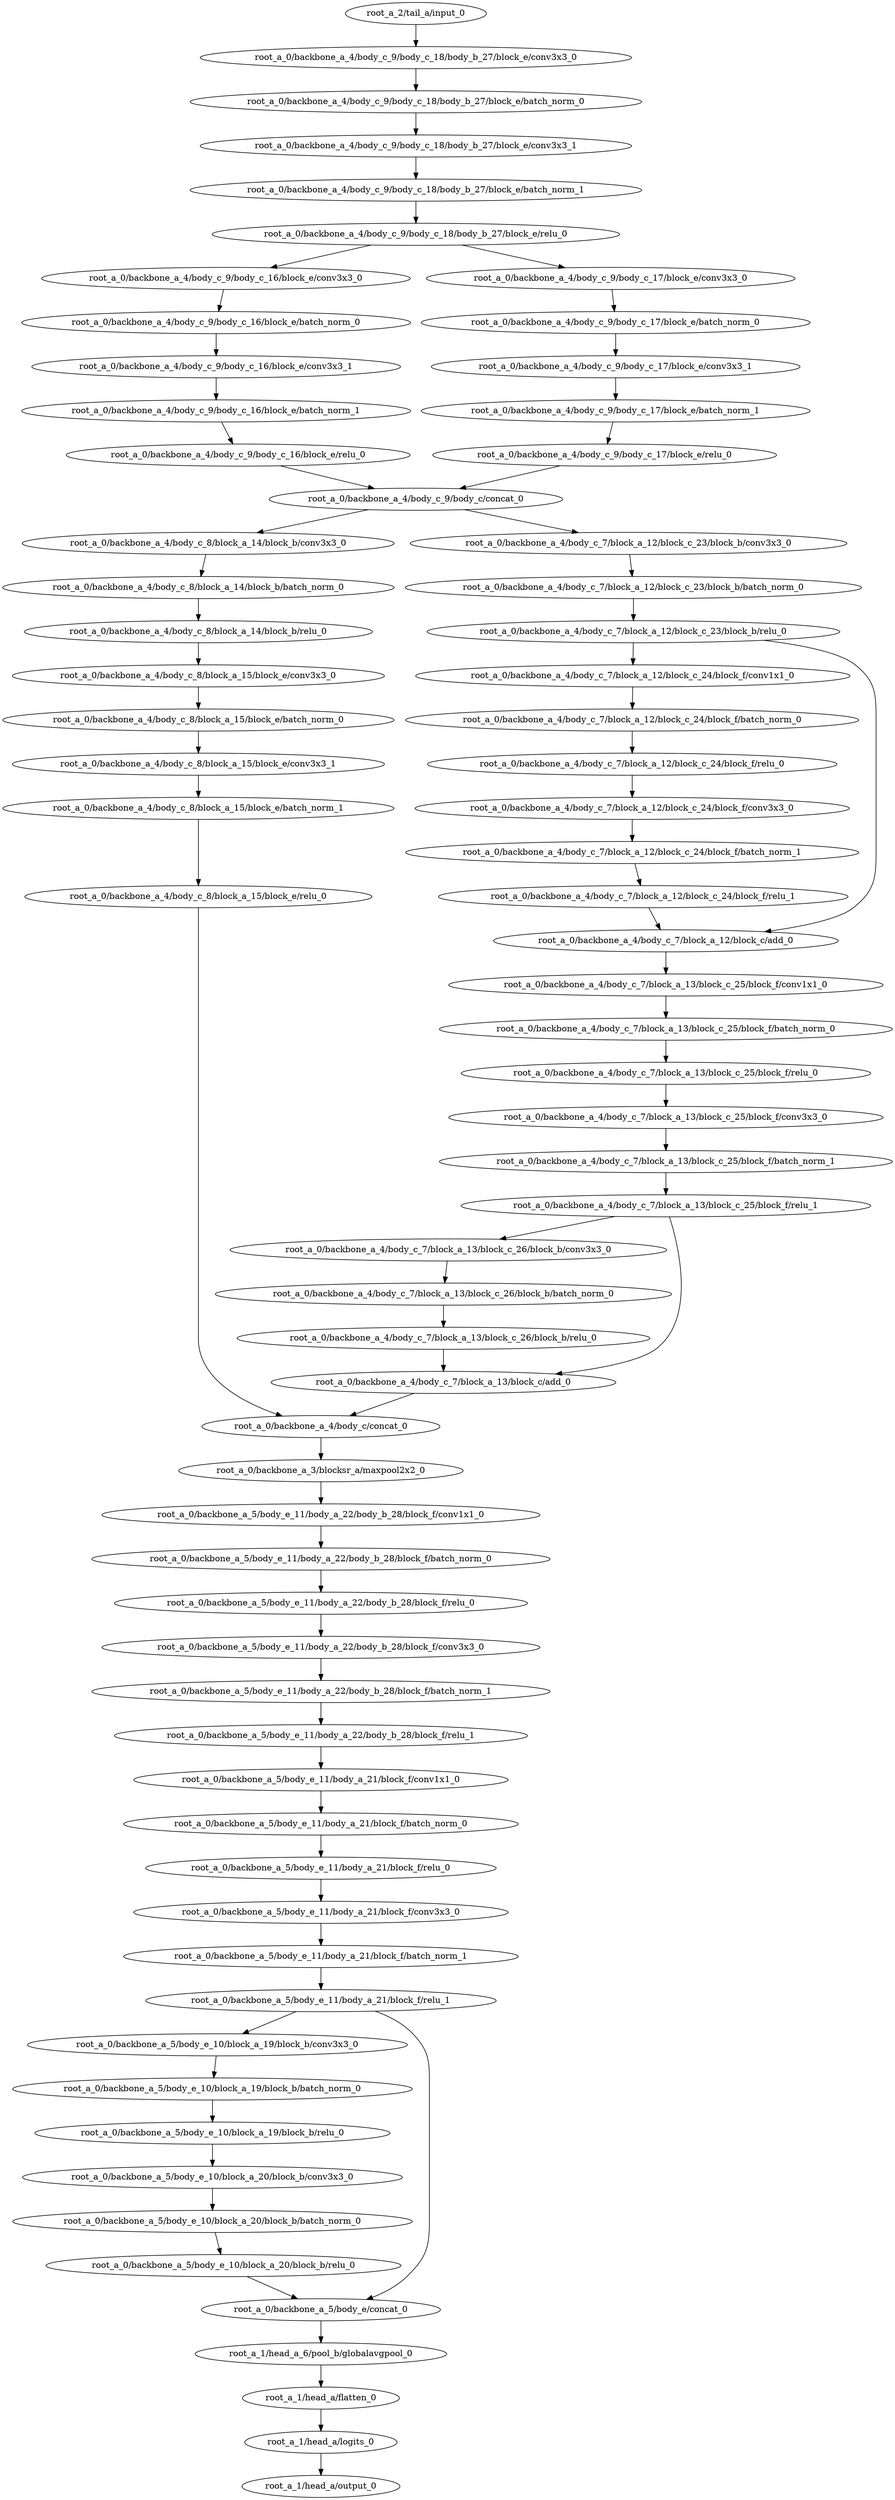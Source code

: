 digraph root_a {
	"root_a_2/tail_a/input_0"
	"root_a_0/backbone_a_4/body_c_9/body_c_18/body_b_27/block_e/conv3x3_0"
	"root_a_0/backbone_a_4/body_c_9/body_c_18/body_b_27/block_e/batch_norm_0"
	"root_a_0/backbone_a_4/body_c_9/body_c_18/body_b_27/block_e/conv3x3_1"
	"root_a_0/backbone_a_4/body_c_9/body_c_18/body_b_27/block_e/batch_norm_1"
	"root_a_0/backbone_a_4/body_c_9/body_c_18/body_b_27/block_e/relu_0"
	"root_a_0/backbone_a_4/body_c_9/body_c_16/block_e/conv3x3_0"
	"root_a_0/backbone_a_4/body_c_9/body_c_16/block_e/batch_norm_0"
	"root_a_0/backbone_a_4/body_c_9/body_c_16/block_e/conv3x3_1"
	"root_a_0/backbone_a_4/body_c_9/body_c_16/block_e/batch_norm_1"
	"root_a_0/backbone_a_4/body_c_9/body_c_16/block_e/relu_0"
	"root_a_0/backbone_a_4/body_c_9/body_c_17/block_e/conv3x3_0"
	"root_a_0/backbone_a_4/body_c_9/body_c_17/block_e/batch_norm_0"
	"root_a_0/backbone_a_4/body_c_9/body_c_17/block_e/conv3x3_1"
	"root_a_0/backbone_a_4/body_c_9/body_c_17/block_e/batch_norm_1"
	"root_a_0/backbone_a_4/body_c_9/body_c_17/block_e/relu_0"
	"root_a_0/backbone_a_4/body_c_9/body_c/concat_0"
	"root_a_0/backbone_a_4/body_c_8/block_a_14/block_b/conv3x3_0"
	"root_a_0/backbone_a_4/body_c_8/block_a_14/block_b/batch_norm_0"
	"root_a_0/backbone_a_4/body_c_8/block_a_14/block_b/relu_0"
	"root_a_0/backbone_a_4/body_c_8/block_a_15/block_e/conv3x3_0"
	"root_a_0/backbone_a_4/body_c_8/block_a_15/block_e/batch_norm_0"
	"root_a_0/backbone_a_4/body_c_8/block_a_15/block_e/conv3x3_1"
	"root_a_0/backbone_a_4/body_c_8/block_a_15/block_e/batch_norm_1"
	"root_a_0/backbone_a_4/body_c_8/block_a_15/block_e/relu_0"
	"root_a_0/backbone_a_4/body_c_7/block_a_12/block_c_23/block_b/conv3x3_0"
	"root_a_0/backbone_a_4/body_c_7/block_a_12/block_c_23/block_b/batch_norm_0"
	"root_a_0/backbone_a_4/body_c_7/block_a_12/block_c_23/block_b/relu_0"
	"root_a_0/backbone_a_4/body_c_7/block_a_12/block_c_24/block_f/conv1x1_0"
	"root_a_0/backbone_a_4/body_c_7/block_a_12/block_c_24/block_f/batch_norm_0"
	"root_a_0/backbone_a_4/body_c_7/block_a_12/block_c_24/block_f/relu_0"
	"root_a_0/backbone_a_4/body_c_7/block_a_12/block_c_24/block_f/conv3x3_0"
	"root_a_0/backbone_a_4/body_c_7/block_a_12/block_c_24/block_f/batch_norm_1"
	"root_a_0/backbone_a_4/body_c_7/block_a_12/block_c_24/block_f/relu_1"
	"root_a_0/backbone_a_4/body_c_7/block_a_12/block_c/add_0"
	"root_a_0/backbone_a_4/body_c_7/block_a_13/block_c_25/block_f/conv1x1_0"
	"root_a_0/backbone_a_4/body_c_7/block_a_13/block_c_25/block_f/batch_norm_0"
	"root_a_0/backbone_a_4/body_c_7/block_a_13/block_c_25/block_f/relu_0"
	"root_a_0/backbone_a_4/body_c_7/block_a_13/block_c_25/block_f/conv3x3_0"
	"root_a_0/backbone_a_4/body_c_7/block_a_13/block_c_25/block_f/batch_norm_1"
	"root_a_0/backbone_a_4/body_c_7/block_a_13/block_c_25/block_f/relu_1"
	"root_a_0/backbone_a_4/body_c_7/block_a_13/block_c_26/block_b/conv3x3_0"
	"root_a_0/backbone_a_4/body_c_7/block_a_13/block_c_26/block_b/batch_norm_0"
	"root_a_0/backbone_a_4/body_c_7/block_a_13/block_c_26/block_b/relu_0"
	"root_a_0/backbone_a_4/body_c_7/block_a_13/block_c/add_0"
	"root_a_0/backbone_a_4/body_c/concat_0"
	"root_a_0/backbone_a_3/blocksr_a/maxpool2x2_0"
	"root_a_0/backbone_a_5/body_e_11/body_a_22/body_b_28/block_f/conv1x1_0"
	"root_a_0/backbone_a_5/body_e_11/body_a_22/body_b_28/block_f/batch_norm_0"
	"root_a_0/backbone_a_5/body_e_11/body_a_22/body_b_28/block_f/relu_0"
	"root_a_0/backbone_a_5/body_e_11/body_a_22/body_b_28/block_f/conv3x3_0"
	"root_a_0/backbone_a_5/body_e_11/body_a_22/body_b_28/block_f/batch_norm_1"
	"root_a_0/backbone_a_5/body_e_11/body_a_22/body_b_28/block_f/relu_1"
	"root_a_0/backbone_a_5/body_e_11/body_a_21/block_f/conv1x1_0"
	"root_a_0/backbone_a_5/body_e_11/body_a_21/block_f/batch_norm_0"
	"root_a_0/backbone_a_5/body_e_11/body_a_21/block_f/relu_0"
	"root_a_0/backbone_a_5/body_e_11/body_a_21/block_f/conv3x3_0"
	"root_a_0/backbone_a_5/body_e_11/body_a_21/block_f/batch_norm_1"
	"root_a_0/backbone_a_5/body_e_11/body_a_21/block_f/relu_1"
	"root_a_0/backbone_a_5/body_e_10/block_a_19/block_b/conv3x3_0"
	"root_a_0/backbone_a_5/body_e_10/block_a_19/block_b/batch_norm_0"
	"root_a_0/backbone_a_5/body_e_10/block_a_19/block_b/relu_0"
	"root_a_0/backbone_a_5/body_e_10/block_a_20/block_b/conv3x3_0"
	"root_a_0/backbone_a_5/body_e_10/block_a_20/block_b/batch_norm_0"
	"root_a_0/backbone_a_5/body_e_10/block_a_20/block_b/relu_0"
	"root_a_0/backbone_a_5/body_e/concat_0"
	"root_a_1/head_a_6/pool_b/globalavgpool_0"
	"root_a_1/head_a/flatten_0"
	"root_a_1/head_a/logits_0"
	"root_a_1/head_a/output_0"

	"root_a_2/tail_a/input_0" -> "root_a_0/backbone_a_4/body_c_9/body_c_18/body_b_27/block_e/conv3x3_0"
	"root_a_0/backbone_a_4/body_c_9/body_c_18/body_b_27/block_e/conv3x3_0" -> "root_a_0/backbone_a_4/body_c_9/body_c_18/body_b_27/block_e/batch_norm_0"
	"root_a_0/backbone_a_4/body_c_9/body_c_18/body_b_27/block_e/batch_norm_0" -> "root_a_0/backbone_a_4/body_c_9/body_c_18/body_b_27/block_e/conv3x3_1"
	"root_a_0/backbone_a_4/body_c_9/body_c_18/body_b_27/block_e/conv3x3_1" -> "root_a_0/backbone_a_4/body_c_9/body_c_18/body_b_27/block_e/batch_norm_1"
	"root_a_0/backbone_a_4/body_c_9/body_c_18/body_b_27/block_e/batch_norm_1" -> "root_a_0/backbone_a_4/body_c_9/body_c_18/body_b_27/block_e/relu_0"
	"root_a_0/backbone_a_4/body_c_9/body_c_18/body_b_27/block_e/relu_0" -> "root_a_0/backbone_a_4/body_c_9/body_c_16/block_e/conv3x3_0"
	"root_a_0/backbone_a_4/body_c_9/body_c_16/block_e/conv3x3_0" -> "root_a_0/backbone_a_4/body_c_9/body_c_16/block_e/batch_norm_0"
	"root_a_0/backbone_a_4/body_c_9/body_c_16/block_e/batch_norm_0" -> "root_a_0/backbone_a_4/body_c_9/body_c_16/block_e/conv3x3_1"
	"root_a_0/backbone_a_4/body_c_9/body_c_16/block_e/conv3x3_1" -> "root_a_0/backbone_a_4/body_c_9/body_c_16/block_e/batch_norm_1"
	"root_a_0/backbone_a_4/body_c_9/body_c_16/block_e/batch_norm_1" -> "root_a_0/backbone_a_4/body_c_9/body_c_16/block_e/relu_0"
	"root_a_0/backbone_a_4/body_c_9/body_c_18/body_b_27/block_e/relu_0" -> "root_a_0/backbone_a_4/body_c_9/body_c_17/block_e/conv3x3_0"
	"root_a_0/backbone_a_4/body_c_9/body_c_17/block_e/conv3x3_0" -> "root_a_0/backbone_a_4/body_c_9/body_c_17/block_e/batch_norm_0"
	"root_a_0/backbone_a_4/body_c_9/body_c_17/block_e/batch_norm_0" -> "root_a_0/backbone_a_4/body_c_9/body_c_17/block_e/conv3x3_1"
	"root_a_0/backbone_a_4/body_c_9/body_c_17/block_e/conv3x3_1" -> "root_a_0/backbone_a_4/body_c_9/body_c_17/block_e/batch_norm_1"
	"root_a_0/backbone_a_4/body_c_9/body_c_17/block_e/batch_norm_1" -> "root_a_0/backbone_a_4/body_c_9/body_c_17/block_e/relu_0"
	"root_a_0/backbone_a_4/body_c_9/body_c_16/block_e/relu_0" -> "root_a_0/backbone_a_4/body_c_9/body_c/concat_0"
	"root_a_0/backbone_a_4/body_c_9/body_c_17/block_e/relu_0" -> "root_a_0/backbone_a_4/body_c_9/body_c/concat_0"
	"root_a_0/backbone_a_4/body_c_9/body_c/concat_0" -> "root_a_0/backbone_a_4/body_c_8/block_a_14/block_b/conv3x3_0"
	"root_a_0/backbone_a_4/body_c_8/block_a_14/block_b/conv3x3_0" -> "root_a_0/backbone_a_4/body_c_8/block_a_14/block_b/batch_norm_0"
	"root_a_0/backbone_a_4/body_c_8/block_a_14/block_b/batch_norm_0" -> "root_a_0/backbone_a_4/body_c_8/block_a_14/block_b/relu_0"
	"root_a_0/backbone_a_4/body_c_8/block_a_14/block_b/relu_0" -> "root_a_0/backbone_a_4/body_c_8/block_a_15/block_e/conv3x3_0"
	"root_a_0/backbone_a_4/body_c_8/block_a_15/block_e/conv3x3_0" -> "root_a_0/backbone_a_4/body_c_8/block_a_15/block_e/batch_norm_0"
	"root_a_0/backbone_a_4/body_c_8/block_a_15/block_e/batch_norm_0" -> "root_a_0/backbone_a_4/body_c_8/block_a_15/block_e/conv3x3_1"
	"root_a_0/backbone_a_4/body_c_8/block_a_15/block_e/conv3x3_1" -> "root_a_0/backbone_a_4/body_c_8/block_a_15/block_e/batch_norm_1"
	"root_a_0/backbone_a_4/body_c_8/block_a_15/block_e/batch_norm_1" -> "root_a_0/backbone_a_4/body_c_8/block_a_15/block_e/relu_0"
	"root_a_0/backbone_a_4/body_c_9/body_c/concat_0" -> "root_a_0/backbone_a_4/body_c_7/block_a_12/block_c_23/block_b/conv3x3_0"
	"root_a_0/backbone_a_4/body_c_7/block_a_12/block_c_23/block_b/conv3x3_0" -> "root_a_0/backbone_a_4/body_c_7/block_a_12/block_c_23/block_b/batch_norm_0"
	"root_a_0/backbone_a_4/body_c_7/block_a_12/block_c_23/block_b/batch_norm_0" -> "root_a_0/backbone_a_4/body_c_7/block_a_12/block_c_23/block_b/relu_0"
	"root_a_0/backbone_a_4/body_c_7/block_a_12/block_c_23/block_b/relu_0" -> "root_a_0/backbone_a_4/body_c_7/block_a_12/block_c_24/block_f/conv1x1_0"
	"root_a_0/backbone_a_4/body_c_7/block_a_12/block_c_24/block_f/conv1x1_0" -> "root_a_0/backbone_a_4/body_c_7/block_a_12/block_c_24/block_f/batch_norm_0"
	"root_a_0/backbone_a_4/body_c_7/block_a_12/block_c_24/block_f/batch_norm_0" -> "root_a_0/backbone_a_4/body_c_7/block_a_12/block_c_24/block_f/relu_0"
	"root_a_0/backbone_a_4/body_c_7/block_a_12/block_c_24/block_f/relu_0" -> "root_a_0/backbone_a_4/body_c_7/block_a_12/block_c_24/block_f/conv3x3_0"
	"root_a_0/backbone_a_4/body_c_7/block_a_12/block_c_24/block_f/conv3x3_0" -> "root_a_0/backbone_a_4/body_c_7/block_a_12/block_c_24/block_f/batch_norm_1"
	"root_a_0/backbone_a_4/body_c_7/block_a_12/block_c_24/block_f/batch_norm_1" -> "root_a_0/backbone_a_4/body_c_7/block_a_12/block_c_24/block_f/relu_1"
	"root_a_0/backbone_a_4/body_c_7/block_a_12/block_c_24/block_f/relu_1" -> "root_a_0/backbone_a_4/body_c_7/block_a_12/block_c/add_0"
	"root_a_0/backbone_a_4/body_c_7/block_a_12/block_c_23/block_b/relu_0" -> "root_a_0/backbone_a_4/body_c_7/block_a_12/block_c/add_0"
	"root_a_0/backbone_a_4/body_c_7/block_a_12/block_c/add_0" -> "root_a_0/backbone_a_4/body_c_7/block_a_13/block_c_25/block_f/conv1x1_0"
	"root_a_0/backbone_a_4/body_c_7/block_a_13/block_c_25/block_f/conv1x1_0" -> "root_a_0/backbone_a_4/body_c_7/block_a_13/block_c_25/block_f/batch_norm_0"
	"root_a_0/backbone_a_4/body_c_7/block_a_13/block_c_25/block_f/batch_norm_0" -> "root_a_0/backbone_a_4/body_c_7/block_a_13/block_c_25/block_f/relu_0"
	"root_a_0/backbone_a_4/body_c_7/block_a_13/block_c_25/block_f/relu_0" -> "root_a_0/backbone_a_4/body_c_7/block_a_13/block_c_25/block_f/conv3x3_0"
	"root_a_0/backbone_a_4/body_c_7/block_a_13/block_c_25/block_f/conv3x3_0" -> "root_a_0/backbone_a_4/body_c_7/block_a_13/block_c_25/block_f/batch_norm_1"
	"root_a_0/backbone_a_4/body_c_7/block_a_13/block_c_25/block_f/batch_norm_1" -> "root_a_0/backbone_a_4/body_c_7/block_a_13/block_c_25/block_f/relu_1"
	"root_a_0/backbone_a_4/body_c_7/block_a_13/block_c_25/block_f/relu_1" -> "root_a_0/backbone_a_4/body_c_7/block_a_13/block_c_26/block_b/conv3x3_0"
	"root_a_0/backbone_a_4/body_c_7/block_a_13/block_c_26/block_b/conv3x3_0" -> "root_a_0/backbone_a_4/body_c_7/block_a_13/block_c_26/block_b/batch_norm_0"
	"root_a_0/backbone_a_4/body_c_7/block_a_13/block_c_26/block_b/batch_norm_0" -> "root_a_0/backbone_a_4/body_c_7/block_a_13/block_c_26/block_b/relu_0"
	"root_a_0/backbone_a_4/body_c_7/block_a_13/block_c_26/block_b/relu_0" -> "root_a_0/backbone_a_4/body_c_7/block_a_13/block_c/add_0"
	"root_a_0/backbone_a_4/body_c_7/block_a_13/block_c_25/block_f/relu_1" -> "root_a_0/backbone_a_4/body_c_7/block_a_13/block_c/add_0"
	"root_a_0/backbone_a_4/body_c_8/block_a_15/block_e/relu_0" -> "root_a_0/backbone_a_4/body_c/concat_0"
	"root_a_0/backbone_a_4/body_c_7/block_a_13/block_c/add_0" -> "root_a_0/backbone_a_4/body_c/concat_0"
	"root_a_0/backbone_a_4/body_c/concat_0" -> "root_a_0/backbone_a_3/blocksr_a/maxpool2x2_0"
	"root_a_0/backbone_a_3/blocksr_a/maxpool2x2_0" -> "root_a_0/backbone_a_5/body_e_11/body_a_22/body_b_28/block_f/conv1x1_0"
	"root_a_0/backbone_a_5/body_e_11/body_a_22/body_b_28/block_f/conv1x1_0" -> "root_a_0/backbone_a_5/body_e_11/body_a_22/body_b_28/block_f/batch_norm_0"
	"root_a_0/backbone_a_5/body_e_11/body_a_22/body_b_28/block_f/batch_norm_0" -> "root_a_0/backbone_a_5/body_e_11/body_a_22/body_b_28/block_f/relu_0"
	"root_a_0/backbone_a_5/body_e_11/body_a_22/body_b_28/block_f/relu_0" -> "root_a_0/backbone_a_5/body_e_11/body_a_22/body_b_28/block_f/conv3x3_0"
	"root_a_0/backbone_a_5/body_e_11/body_a_22/body_b_28/block_f/conv3x3_0" -> "root_a_0/backbone_a_5/body_e_11/body_a_22/body_b_28/block_f/batch_norm_1"
	"root_a_0/backbone_a_5/body_e_11/body_a_22/body_b_28/block_f/batch_norm_1" -> "root_a_0/backbone_a_5/body_e_11/body_a_22/body_b_28/block_f/relu_1"
	"root_a_0/backbone_a_5/body_e_11/body_a_22/body_b_28/block_f/relu_1" -> "root_a_0/backbone_a_5/body_e_11/body_a_21/block_f/conv1x1_0"
	"root_a_0/backbone_a_5/body_e_11/body_a_21/block_f/conv1x1_0" -> "root_a_0/backbone_a_5/body_e_11/body_a_21/block_f/batch_norm_0"
	"root_a_0/backbone_a_5/body_e_11/body_a_21/block_f/batch_norm_0" -> "root_a_0/backbone_a_5/body_e_11/body_a_21/block_f/relu_0"
	"root_a_0/backbone_a_5/body_e_11/body_a_21/block_f/relu_0" -> "root_a_0/backbone_a_5/body_e_11/body_a_21/block_f/conv3x3_0"
	"root_a_0/backbone_a_5/body_e_11/body_a_21/block_f/conv3x3_0" -> "root_a_0/backbone_a_5/body_e_11/body_a_21/block_f/batch_norm_1"
	"root_a_0/backbone_a_5/body_e_11/body_a_21/block_f/batch_norm_1" -> "root_a_0/backbone_a_5/body_e_11/body_a_21/block_f/relu_1"
	"root_a_0/backbone_a_5/body_e_11/body_a_21/block_f/relu_1" -> "root_a_0/backbone_a_5/body_e_10/block_a_19/block_b/conv3x3_0"
	"root_a_0/backbone_a_5/body_e_10/block_a_19/block_b/conv3x3_0" -> "root_a_0/backbone_a_5/body_e_10/block_a_19/block_b/batch_norm_0"
	"root_a_0/backbone_a_5/body_e_10/block_a_19/block_b/batch_norm_0" -> "root_a_0/backbone_a_5/body_e_10/block_a_19/block_b/relu_0"
	"root_a_0/backbone_a_5/body_e_10/block_a_19/block_b/relu_0" -> "root_a_0/backbone_a_5/body_e_10/block_a_20/block_b/conv3x3_0"
	"root_a_0/backbone_a_5/body_e_10/block_a_20/block_b/conv3x3_0" -> "root_a_0/backbone_a_5/body_e_10/block_a_20/block_b/batch_norm_0"
	"root_a_0/backbone_a_5/body_e_10/block_a_20/block_b/batch_norm_0" -> "root_a_0/backbone_a_5/body_e_10/block_a_20/block_b/relu_0"
	"root_a_0/backbone_a_5/body_e_11/body_a_21/block_f/relu_1" -> "root_a_0/backbone_a_5/body_e/concat_0"
	"root_a_0/backbone_a_5/body_e_10/block_a_20/block_b/relu_0" -> "root_a_0/backbone_a_5/body_e/concat_0"
	"root_a_0/backbone_a_5/body_e/concat_0" -> "root_a_1/head_a_6/pool_b/globalavgpool_0"
	"root_a_1/head_a_6/pool_b/globalavgpool_0" -> "root_a_1/head_a/flatten_0"
	"root_a_1/head_a/flatten_0" -> "root_a_1/head_a/logits_0"
	"root_a_1/head_a/logits_0" -> "root_a_1/head_a/output_0"

}
